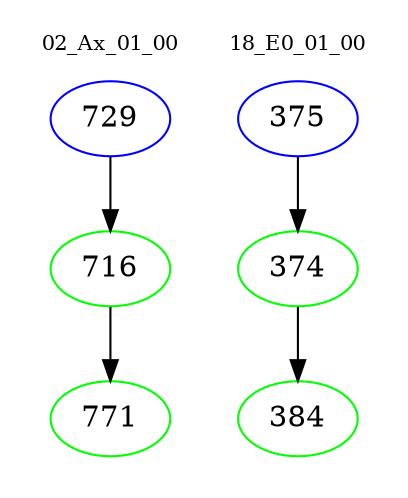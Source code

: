 digraph{
subgraph cluster_0 {
color = white
label = "02_Ax_01_00";
fontsize=10;
T0_729 [label="729", color="blue"]
T0_729 -> T0_716 [color="black"]
T0_716 [label="716", color="green"]
T0_716 -> T0_771 [color="black"]
T0_771 [label="771", color="green"]
}
subgraph cluster_1 {
color = white
label = "18_E0_01_00";
fontsize=10;
T1_375 [label="375", color="blue"]
T1_375 -> T1_374 [color="black"]
T1_374 [label="374", color="green"]
T1_374 -> T1_384 [color="black"]
T1_384 [label="384", color="green"]
}
}
